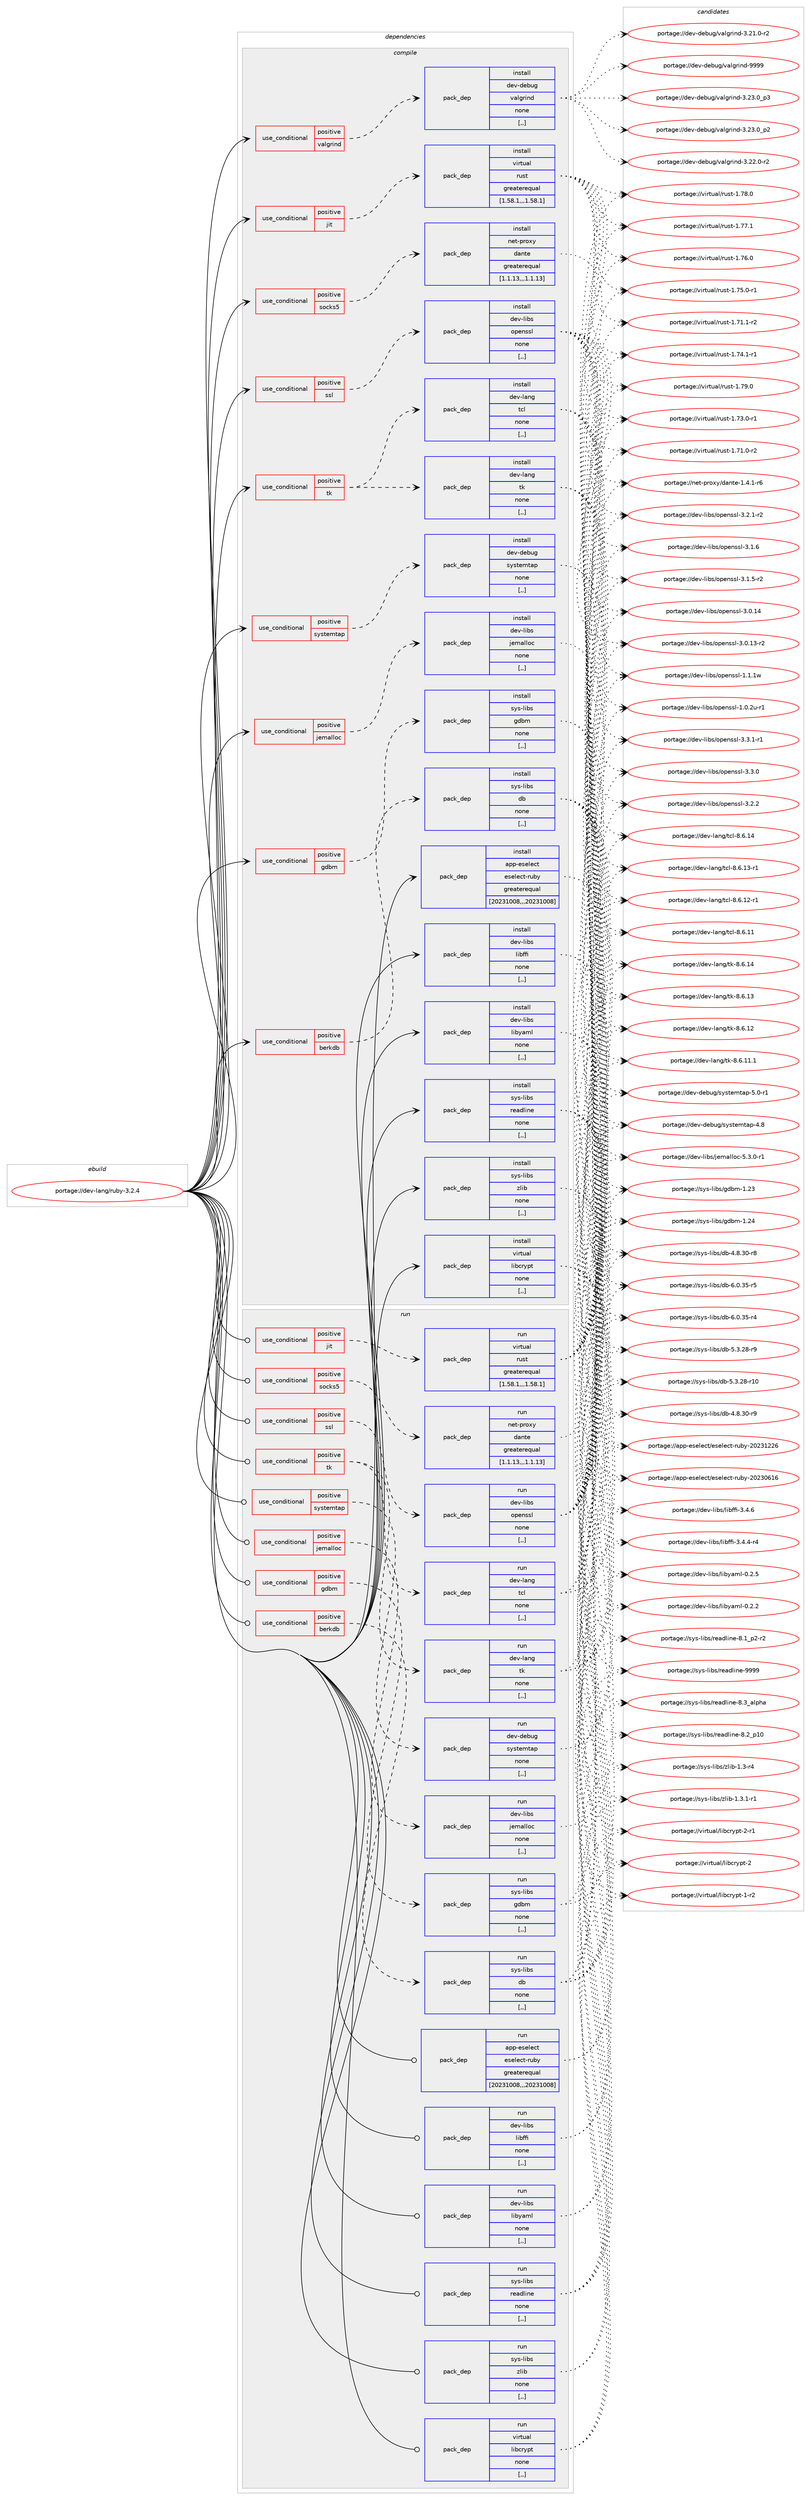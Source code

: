 digraph prolog {

# *************
# Graph options
# *************

newrank=true;
concentrate=true;
compound=true;
graph [rankdir=LR,fontname=Helvetica,fontsize=10,ranksep=1.5];#, ranksep=2.5, nodesep=0.2];
edge  [arrowhead=vee];
node  [fontname=Helvetica,fontsize=10];

# **********
# The ebuild
# **********

subgraph cluster_leftcol {
color=gray;
label=<<i>ebuild</i>>;
id [label="portage://dev-lang/ruby-3.2.4", color=red, width=4, href="../dev-lang/ruby-3.2.4.svg"];
}

# ****************
# The dependencies
# ****************

subgraph cluster_midcol {
color=gray;
label=<<i>dependencies</i>>;
subgraph cluster_compile {
fillcolor="#eeeeee";
style=filled;
label=<<i>compile</i>>;
subgraph cond24366 {
dependency103173 [label=<<TABLE BORDER="0" CELLBORDER="1" CELLSPACING="0" CELLPADDING="4"><TR><TD ROWSPAN="3" CELLPADDING="10">use_conditional</TD></TR><TR><TD>positive</TD></TR><TR><TD>berkdb</TD></TR></TABLE>>, shape=none, color=red];
subgraph pack77704 {
dependency103174 [label=<<TABLE BORDER="0" CELLBORDER="1" CELLSPACING="0" CELLPADDING="4" WIDTH="220"><TR><TD ROWSPAN="6" CELLPADDING="30">pack_dep</TD></TR><TR><TD WIDTH="110">install</TD></TR><TR><TD>sys-libs</TD></TR><TR><TD>db</TD></TR><TR><TD>none</TD></TR><TR><TD>[,,]</TD></TR></TABLE>>, shape=none, color=blue];
}
dependency103173:e -> dependency103174:w [weight=20,style="dashed",arrowhead="vee"];
}
id:e -> dependency103173:w [weight=20,style="solid",arrowhead="vee"];
subgraph cond24367 {
dependency103175 [label=<<TABLE BORDER="0" CELLBORDER="1" CELLSPACING="0" CELLPADDING="4"><TR><TD ROWSPAN="3" CELLPADDING="10">use_conditional</TD></TR><TR><TD>positive</TD></TR><TR><TD>gdbm</TD></TR></TABLE>>, shape=none, color=red];
subgraph pack77705 {
dependency103176 [label=<<TABLE BORDER="0" CELLBORDER="1" CELLSPACING="0" CELLPADDING="4" WIDTH="220"><TR><TD ROWSPAN="6" CELLPADDING="30">pack_dep</TD></TR><TR><TD WIDTH="110">install</TD></TR><TR><TD>sys-libs</TD></TR><TR><TD>gdbm</TD></TR><TR><TD>none</TD></TR><TR><TD>[,,]</TD></TR></TABLE>>, shape=none, color=blue];
}
dependency103175:e -> dependency103176:w [weight=20,style="dashed",arrowhead="vee"];
}
id:e -> dependency103175:w [weight=20,style="solid",arrowhead="vee"];
subgraph cond24368 {
dependency103177 [label=<<TABLE BORDER="0" CELLBORDER="1" CELLSPACING="0" CELLPADDING="4"><TR><TD ROWSPAN="3" CELLPADDING="10">use_conditional</TD></TR><TR><TD>positive</TD></TR><TR><TD>jemalloc</TD></TR></TABLE>>, shape=none, color=red];
subgraph pack77706 {
dependency103178 [label=<<TABLE BORDER="0" CELLBORDER="1" CELLSPACING="0" CELLPADDING="4" WIDTH="220"><TR><TD ROWSPAN="6" CELLPADDING="30">pack_dep</TD></TR><TR><TD WIDTH="110">install</TD></TR><TR><TD>dev-libs</TD></TR><TR><TD>jemalloc</TD></TR><TR><TD>none</TD></TR><TR><TD>[,,]</TD></TR></TABLE>>, shape=none, color=blue];
}
dependency103177:e -> dependency103178:w [weight=20,style="dashed",arrowhead="vee"];
}
id:e -> dependency103177:w [weight=20,style="solid",arrowhead="vee"];
subgraph cond24369 {
dependency103179 [label=<<TABLE BORDER="0" CELLBORDER="1" CELLSPACING="0" CELLPADDING="4"><TR><TD ROWSPAN="3" CELLPADDING="10">use_conditional</TD></TR><TR><TD>positive</TD></TR><TR><TD>jit</TD></TR></TABLE>>, shape=none, color=red];
subgraph pack77707 {
dependency103180 [label=<<TABLE BORDER="0" CELLBORDER="1" CELLSPACING="0" CELLPADDING="4" WIDTH="220"><TR><TD ROWSPAN="6" CELLPADDING="30">pack_dep</TD></TR><TR><TD WIDTH="110">install</TD></TR><TR><TD>virtual</TD></TR><TR><TD>rust</TD></TR><TR><TD>greaterequal</TD></TR><TR><TD>[1.58.1,,,1.58.1]</TD></TR></TABLE>>, shape=none, color=blue];
}
dependency103179:e -> dependency103180:w [weight=20,style="dashed",arrowhead="vee"];
}
id:e -> dependency103179:w [weight=20,style="solid",arrowhead="vee"];
subgraph cond24370 {
dependency103181 [label=<<TABLE BORDER="0" CELLBORDER="1" CELLSPACING="0" CELLPADDING="4"><TR><TD ROWSPAN="3" CELLPADDING="10">use_conditional</TD></TR><TR><TD>positive</TD></TR><TR><TD>socks5</TD></TR></TABLE>>, shape=none, color=red];
subgraph pack77708 {
dependency103182 [label=<<TABLE BORDER="0" CELLBORDER="1" CELLSPACING="0" CELLPADDING="4" WIDTH="220"><TR><TD ROWSPAN="6" CELLPADDING="30">pack_dep</TD></TR><TR><TD WIDTH="110">install</TD></TR><TR><TD>net-proxy</TD></TR><TR><TD>dante</TD></TR><TR><TD>greaterequal</TD></TR><TR><TD>[1.1.13,,,1.1.13]</TD></TR></TABLE>>, shape=none, color=blue];
}
dependency103181:e -> dependency103182:w [weight=20,style="dashed",arrowhead="vee"];
}
id:e -> dependency103181:w [weight=20,style="solid",arrowhead="vee"];
subgraph cond24371 {
dependency103183 [label=<<TABLE BORDER="0" CELLBORDER="1" CELLSPACING="0" CELLPADDING="4"><TR><TD ROWSPAN="3" CELLPADDING="10">use_conditional</TD></TR><TR><TD>positive</TD></TR><TR><TD>ssl</TD></TR></TABLE>>, shape=none, color=red];
subgraph pack77709 {
dependency103184 [label=<<TABLE BORDER="0" CELLBORDER="1" CELLSPACING="0" CELLPADDING="4" WIDTH="220"><TR><TD ROWSPAN="6" CELLPADDING="30">pack_dep</TD></TR><TR><TD WIDTH="110">install</TD></TR><TR><TD>dev-libs</TD></TR><TR><TD>openssl</TD></TR><TR><TD>none</TD></TR><TR><TD>[,,]</TD></TR></TABLE>>, shape=none, color=blue];
}
dependency103183:e -> dependency103184:w [weight=20,style="dashed",arrowhead="vee"];
}
id:e -> dependency103183:w [weight=20,style="solid",arrowhead="vee"];
subgraph cond24372 {
dependency103185 [label=<<TABLE BORDER="0" CELLBORDER="1" CELLSPACING="0" CELLPADDING="4"><TR><TD ROWSPAN="3" CELLPADDING="10">use_conditional</TD></TR><TR><TD>positive</TD></TR><TR><TD>systemtap</TD></TR></TABLE>>, shape=none, color=red];
subgraph pack77710 {
dependency103186 [label=<<TABLE BORDER="0" CELLBORDER="1" CELLSPACING="0" CELLPADDING="4" WIDTH="220"><TR><TD ROWSPAN="6" CELLPADDING="30">pack_dep</TD></TR><TR><TD WIDTH="110">install</TD></TR><TR><TD>dev-debug</TD></TR><TR><TD>systemtap</TD></TR><TR><TD>none</TD></TR><TR><TD>[,,]</TD></TR></TABLE>>, shape=none, color=blue];
}
dependency103185:e -> dependency103186:w [weight=20,style="dashed",arrowhead="vee"];
}
id:e -> dependency103185:w [weight=20,style="solid",arrowhead="vee"];
subgraph cond24373 {
dependency103187 [label=<<TABLE BORDER="0" CELLBORDER="1" CELLSPACING="0" CELLPADDING="4"><TR><TD ROWSPAN="3" CELLPADDING="10">use_conditional</TD></TR><TR><TD>positive</TD></TR><TR><TD>tk</TD></TR></TABLE>>, shape=none, color=red];
subgraph pack77711 {
dependency103188 [label=<<TABLE BORDER="0" CELLBORDER="1" CELLSPACING="0" CELLPADDING="4" WIDTH="220"><TR><TD ROWSPAN="6" CELLPADDING="30">pack_dep</TD></TR><TR><TD WIDTH="110">install</TD></TR><TR><TD>dev-lang</TD></TR><TR><TD>tcl</TD></TR><TR><TD>none</TD></TR><TR><TD>[,,]</TD></TR></TABLE>>, shape=none, color=blue];
}
dependency103187:e -> dependency103188:w [weight=20,style="dashed",arrowhead="vee"];
subgraph pack77712 {
dependency103189 [label=<<TABLE BORDER="0" CELLBORDER="1" CELLSPACING="0" CELLPADDING="4" WIDTH="220"><TR><TD ROWSPAN="6" CELLPADDING="30">pack_dep</TD></TR><TR><TD WIDTH="110">install</TD></TR><TR><TD>dev-lang</TD></TR><TR><TD>tk</TD></TR><TR><TD>none</TD></TR><TR><TD>[,,]</TD></TR></TABLE>>, shape=none, color=blue];
}
dependency103187:e -> dependency103189:w [weight=20,style="dashed",arrowhead="vee"];
}
id:e -> dependency103187:w [weight=20,style="solid",arrowhead="vee"];
subgraph cond24374 {
dependency103190 [label=<<TABLE BORDER="0" CELLBORDER="1" CELLSPACING="0" CELLPADDING="4"><TR><TD ROWSPAN="3" CELLPADDING="10">use_conditional</TD></TR><TR><TD>positive</TD></TR><TR><TD>valgrind</TD></TR></TABLE>>, shape=none, color=red];
subgraph pack77713 {
dependency103191 [label=<<TABLE BORDER="0" CELLBORDER="1" CELLSPACING="0" CELLPADDING="4" WIDTH="220"><TR><TD ROWSPAN="6" CELLPADDING="30">pack_dep</TD></TR><TR><TD WIDTH="110">install</TD></TR><TR><TD>dev-debug</TD></TR><TR><TD>valgrind</TD></TR><TR><TD>none</TD></TR><TR><TD>[,,]</TD></TR></TABLE>>, shape=none, color=blue];
}
dependency103190:e -> dependency103191:w [weight=20,style="dashed",arrowhead="vee"];
}
id:e -> dependency103190:w [weight=20,style="solid",arrowhead="vee"];
subgraph pack77714 {
dependency103192 [label=<<TABLE BORDER="0" CELLBORDER="1" CELLSPACING="0" CELLPADDING="4" WIDTH="220"><TR><TD ROWSPAN="6" CELLPADDING="30">pack_dep</TD></TR><TR><TD WIDTH="110">install</TD></TR><TR><TD>app-eselect</TD></TR><TR><TD>eselect-ruby</TD></TR><TR><TD>greaterequal</TD></TR><TR><TD>[20231008,,,20231008]</TD></TR></TABLE>>, shape=none, color=blue];
}
id:e -> dependency103192:w [weight=20,style="solid",arrowhead="vee"];
subgraph pack77715 {
dependency103193 [label=<<TABLE BORDER="0" CELLBORDER="1" CELLSPACING="0" CELLPADDING="4" WIDTH="220"><TR><TD ROWSPAN="6" CELLPADDING="30">pack_dep</TD></TR><TR><TD WIDTH="110">install</TD></TR><TR><TD>dev-libs</TD></TR><TR><TD>libffi</TD></TR><TR><TD>none</TD></TR><TR><TD>[,,]</TD></TR></TABLE>>, shape=none, color=blue];
}
id:e -> dependency103193:w [weight=20,style="solid",arrowhead="vee"];
subgraph pack77716 {
dependency103194 [label=<<TABLE BORDER="0" CELLBORDER="1" CELLSPACING="0" CELLPADDING="4" WIDTH="220"><TR><TD ROWSPAN="6" CELLPADDING="30">pack_dep</TD></TR><TR><TD WIDTH="110">install</TD></TR><TR><TD>dev-libs</TD></TR><TR><TD>libyaml</TD></TR><TR><TD>none</TD></TR><TR><TD>[,,]</TD></TR></TABLE>>, shape=none, color=blue];
}
id:e -> dependency103194:w [weight=20,style="solid",arrowhead="vee"];
subgraph pack77717 {
dependency103195 [label=<<TABLE BORDER="0" CELLBORDER="1" CELLSPACING="0" CELLPADDING="4" WIDTH="220"><TR><TD ROWSPAN="6" CELLPADDING="30">pack_dep</TD></TR><TR><TD WIDTH="110">install</TD></TR><TR><TD>sys-libs</TD></TR><TR><TD>readline</TD></TR><TR><TD>none</TD></TR><TR><TD>[,,]</TD></TR></TABLE>>, shape=none, color=blue];
}
id:e -> dependency103195:w [weight=20,style="solid",arrowhead="vee"];
subgraph pack77718 {
dependency103196 [label=<<TABLE BORDER="0" CELLBORDER="1" CELLSPACING="0" CELLPADDING="4" WIDTH="220"><TR><TD ROWSPAN="6" CELLPADDING="30">pack_dep</TD></TR><TR><TD WIDTH="110">install</TD></TR><TR><TD>sys-libs</TD></TR><TR><TD>zlib</TD></TR><TR><TD>none</TD></TR><TR><TD>[,,]</TD></TR></TABLE>>, shape=none, color=blue];
}
id:e -> dependency103196:w [weight=20,style="solid",arrowhead="vee"];
subgraph pack77719 {
dependency103197 [label=<<TABLE BORDER="0" CELLBORDER="1" CELLSPACING="0" CELLPADDING="4" WIDTH="220"><TR><TD ROWSPAN="6" CELLPADDING="30">pack_dep</TD></TR><TR><TD WIDTH="110">install</TD></TR><TR><TD>virtual</TD></TR><TR><TD>libcrypt</TD></TR><TR><TD>none</TD></TR><TR><TD>[,,]</TD></TR></TABLE>>, shape=none, color=blue];
}
id:e -> dependency103197:w [weight=20,style="solid",arrowhead="vee"];
}
subgraph cluster_compileandrun {
fillcolor="#eeeeee";
style=filled;
label=<<i>compile and run</i>>;
}
subgraph cluster_run {
fillcolor="#eeeeee";
style=filled;
label=<<i>run</i>>;
subgraph cond24375 {
dependency103198 [label=<<TABLE BORDER="0" CELLBORDER="1" CELLSPACING="0" CELLPADDING="4"><TR><TD ROWSPAN="3" CELLPADDING="10">use_conditional</TD></TR><TR><TD>positive</TD></TR><TR><TD>berkdb</TD></TR></TABLE>>, shape=none, color=red];
subgraph pack77720 {
dependency103199 [label=<<TABLE BORDER="0" CELLBORDER="1" CELLSPACING="0" CELLPADDING="4" WIDTH="220"><TR><TD ROWSPAN="6" CELLPADDING="30">pack_dep</TD></TR><TR><TD WIDTH="110">run</TD></TR><TR><TD>sys-libs</TD></TR><TR><TD>db</TD></TR><TR><TD>none</TD></TR><TR><TD>[,,]</TD></TR></TABLE>>, shape=none, color=blue];
}
dependency103198:e -> dependency103199:w [weight=20,style="dashed",arrowhead="vee"];
}
id:e -> dependency103198:w [weight=20,style="solid",arrowhead="odot"];
subgraph cond24376 {
dependency103200 [label=<<TABLE BORDER="0" CELLBORDER="1" CELLSPACING="0" CELLPADDING="4"><TR><TD ROWSPAN="3" CELLPADDING="10">use_conditional</TD></TR><TR><TD>positive</TD></TR><TR><TD>gdbm</TD></TR></TABLE>>, shape=none, color=red];
subgraph pack77721 {
dependency103201 [label=<<TABLE BORDER="0" CELLBORDER="1" CELLSPACING="0" CELLPADDING="4" WIDTH="220"><TR><TD ROWSPAN="6" CELLPADDING="30">pack_dep</TD></TR><TR><TD WIDTH="110">run</TD></TR><TR><TD>sys-libs</TD></TR><TR><TD>gdbm</TD></TR><TR><TD>none</TD></TR><TR><TD>[,,]</TD></TR></TABLE>>, shape=none, color=blue];
}
dependency103200:e -> dependency103201:w [weight=20,style="dashed",arrowhead="vee"];
}
id:e -> dependency103200:w [weight=20,style="solid",arrowhead="odot"];
subgraph cond24377 {
dependency103202 [label=<<TABLE BORDER="0" CELLBORDER="1" CELLSPACING="0" CELLPADDING="4"><TR><TD ROWSPAN="3" CELLPADDING="10">use_conditional</TD></TR><TR><TD>positive</TD></TR><TR><TD>jemalloc</TD></TR></TABLE>>, shape=none, color=red];
subgraph pack77722 {
dependency103203 [label=<<TABLE BORDER="0" CELLBORDER="1" CELLSPACING="0" CELLPADDING="4" WIDTH="220"><TR><TD ROWSPAN="6" CELLPADDING="30">pack_dep</TD></TR><TR><TD WIDTH="110">run</TD></TR><TR><TD>dev-libs</TD></TR><TR><TD>jemalloc</TD></TR><TR><TD>none</TD></TR><TR><TD>[,,]</TD></TR></TABLE>>, shape=none, color=blue];
}
dependency103202:e -> dependency103203:w [weight=20,style="dashed",arrowhead="vee"];
}
id:e -> dependency103202:w [weight=20,style="solid",arrowhead="odot"];
subgraph cond24378 {
dependency103204 [label=<<TABLE BORDER="0" CELLBORDER="1" CELLSPACING="0" CELLPADDING="4"><TR><TD ROWSPAN="3" CELLPADDING="10">use_conditional</TD></TR><TR><TD>positive</TD></TR><TR><TD>jit</TD></TR></TABLE>>, shape=none, color=red];
subgraph pack77723 {
dependency103205 [label=<<TABLE BORDER="0" CELLBORDER="1" CELLSPACING="0" CELLPADDING="4" WIDTH="220"><TR><TD ROWSPAN="6" CELLPADDING="30">pack_dep</TD></TR><TR><TD WIDTH="110">run</TD></TR><TR><TD>virtual</TD></TR><TR><TD>rust</TD></TR><TR><TD>greaterequal</TD></TR><TR><TD>[1.58.1,,,1.58.1]</TD></TR></TABLE>>, shape=none, color=blue];
}
dependency103204:e -> dependency103205:w [weight=20,style="dashed",arrowhead="vee"];
}
id:e -> dependency103204:w [weight=20,style="solid",arrowhead="odot"];
subgraph cond24379 {
dependency103206 [label=<<TABLE BORDER="0" CELLBORDER="1" CELLSPACING="0" CELLPADDING="4"><TR><TD ROWSPAN="3" CELLPADDING="10">use_conditional</TD></TR><TR><TD>positive</TD></TR><TR><TD>socks5</TD></TR></TABLE>>, shape=none, color=red];
subgraph pack77724 {
dependency103207 [label=<<TABLE BORDER="0" CELLBORDER="1" CELLSPACING="0" CELLPADDING="4" WIDTH="220"><TR><TD ROWSPAN="6" CELLPADDING="30">pack_dep</TD></TR><TR><TD WIDTH="110">run</TD></TR><TR><TD>net-proxy</TD></TR><TR><TD>dante</TD></TR><TR><TD>greaterequal</TD></TR><TR><TD>[1.1.13,,,1.1.13]</TD></TR></TABLE>>, shape=none, color=blue];
}
dependency103206:e -> dependency103207:w [weight=20,style="dashed",arrowhead="vee"];
}
id:e -> dependency103206:w [weight=20,style="solid",arrowhead="odot"];
subgraph cond24380 {
dependency103208 [label=<<TABLE BORDER="0" CELLBORDER="1" CELLSPACING="0" CELLPADDING="4"><TR><TD ROWSPAN="3" CELLPADDING="10">use_conditional</TD></TR><TR><TD>positive</TD></TR><TR><TD>ssl</TD></TR></TABLE>>, shape=none, color=red];
subgraph pack77725 {
dependency103209 [label=<<TABLE BORDER="0" CELLBORDER="1" CELLSPACING="0" CELLPADDING="4" WIDTH="220"><TR><TD ROWSPAN="6" CELLPADDING="30">pack_dep</TD></TR><TR><TD WIDTH="110">run</TD></TR><TR><TD>dev-libs</TD></TR><TR><TD>openssl</TD></TR><TR><TD>none</TD></TR><TR><TD>[,,]</TD></TR></TABLE>>, shape=none, color=blue];
}
dependency103208:e -> dependency103209:w [weight=20,style="dashed",arrowhead="vee"];
}
id:e -> dependency103208:w [weight=20,style="solid",arrowhead="odot"];
subgraph cond24381 {
dependency103210 [label=<<TABLE BORDER="0" CELLBORDER="1" CELLSPACING="0" CELLPADDING="4"><TR><TD ROWSPAN="3" CELLPADDING="10">use_conditional</TD></TR><TR><TD>positive</TD></TR><TR><TD>systemtap</TD></TR></TABLE>>, shape=none, color=red];
subgraph pack77726 {
dependency103211 [label=<<TABLE BORDER="0" CELLBORDER="1" CELLSPACING="0" CELLPADDING="4" WIDTH="220"><TR><TD ROWSPAN="6" CELLPADDING="30">pack_dep</TD></TR><TR><TD WIDTH="110">run</TD></TR><TR><TD>dev-debug</TD></TR><TR><TD>systemtap</TD></TR><TR><TD>none</TD></TR><TR><TD>[,,]</TD></TR></TABLE>>, shape=none, color=blue];
}
dependency103210:e -> dependency103211:w [weight=20,style="dashed",arrowhead="vee"];
}
id:e -> dependency103210:w [weight=20,style="solid",arrowhead="odot"];
subgraph cond24382 {
dependency103212 [label=<<TABLE BORDER="0" CELLBORDER="1" CELLSPACING="0" CELLPADDING="4"><TR><TD ROWSPAN="3" CELLPADDING="10">use_conditional</TD></TR><TR><TD>positive</TD></TR><TR><TD>tk</TD></TR></TABLE>>, shape=none, color=red];
subgraph pack77727 {
dependency103213 [label=<<TABLE BORDER="0" CELLBORDER="1" CELLSPACING="0" CELLPADDING="4" WIDTH="220"><TR><TD ROWSPAN="6" CELLPADDING="30">pack_dep</TD></TR><TR><TD WIDTH="110">run</TD></TR><TR><TD>dev-lang</TD></TR><TR><TD>tcl</TD></TR><TR><TD>none</TD></TR><TR><TD>[,,]</TD></TR></TABLE>>, shape=none, color=blue];
}
dependency103212:e -> dependency103213:w [weight=20,style="dashed",arrowhead="vee"];
subgraph pack77728 {
dependency103214 [label=<<TABLE BORDER="0" CELLBORDER="1" CELLSPACING="0" CELLPADDING="4" WIDTH="220"><TR><TD ROWSPAN="6" CELLPADDING="30">pack_dep</TD></TR><TR><TD WIDTH="110">run</TD></TR><TR><TD>dev-lang</TD></TR><TR><TD>tk</TD></TR><TR><TD>none</TD></TR><TR><TD>[,,]</TD></TR></TABLE>>, shape=none, color=blue];
}
dependency103212:e -> dependency103214:w [weight=20,style="dashed",arrowhead="vee"];
}
id:e -> dependency103212:w [weight=20,style="solid",arrowhead="odot"];
subgraph pack77729 {
dependency103215 [label=<<TABLE BORDER="0" CELLBORDER="1" CELLSPACING="0" CELLPADDING="4" WIDTH="220"><TR><TD ROWSPAN="6" CELLPADDING="30">pack_dep</TD></TR><TR><TD WIDTH="110">run</TD></TR><TR><TD>app-eselect</TD></TR><TR><TD>eselect-ruby</TD></TR><TR><TD>greaterequal</TD></TR><TR><TD>[20231008,,,20231008]</TD></TR></TABLE>>, shape=none, color=blue];
}
id:e -> dependency103215:w [weight=20,style="solid",arrowhead="odot"];
subgraph pack77730 {
dependency103216 [label=<<TABLE BORDER="0" CELLBORDER="1" CELLSPACING="0" CELLPADDING="4" WIDTH="220"><TR><TD ROWSPAN="6" CELLPADDING="30">pack_dep</TD></TR><TR><TD WIDTH="110">run</TD></TR><TR><TD>dev-libs</TD></TR><TR><TD>libffi</TD></TR><TR><TD>none</TD></TR><TR><TD>[,,]</TD></TR></TABLE>>, shape=none, color=blue];
}
id:e -> dependency103216:w [weight=20,style="solid",arrowhead="odot"];
subgraph pack77731 {
dependency103217 [label=<<TABLE BORDER="0" CELLBORDER="1" CELLSPACING="0" CELLPADDING="4" WIDTH="220"><TR><TD ROWSPAN="6" CELLPADDING="30">pack_dep</TD></TR><TR><TD WIDTH="110">run</TD></TR><TR><TD>dev-libs</TD></TR><TR><TD>libyaml</TD></TR><TR><TD>none</TD></TR><TR><TD>[,,]</TD></TR></TABLE>>, shape=none, color=blue];
}
id:e -> dependency103217:w [weight=20,style="solid",arrowhead="odot"];
subgraph pack77732 {
dependency103218 [label=<<TABLE BORDER="0" CELLBORDER="1" CELLSPACING="0" CELLPADDING="4" WIDTH="220"><TR><TD ROWSPAN="6" CELLPADDING="30">pack_dep</TD></TR><TR><TD WIDTH="110">run</TD></TR><TR><TD>sys-libs</TD></TR><TR><TD>readline</TD></TR><TR><TD>none</TD></TR><TR><TD>[,,]</TD></TR></TABLE>>, shape=none, color=blue];
}
id:e -> dependency103218:w [weight=20,style="solid",arrowhead="odot"];
subgraph pack77733 {
dependency103219 [label=<<TABLE BORDER="0" CELLBORDER="1" CELLSPACING="0" CELLPADDING="4" WIDTH="220"><TR><TD ROWSPAN="6" CELLPADDING="30">pack_dep</TD></TR><TR><TD WIDTH="110">run</TD></TR><TR><TD>sys-libs</TD></TR><TR><TD>zlib</TD></TR><TR><TD>none</TD></TR><TR><TD>[,,]</TD></TR></TABLE>>, shape=none, color=blue];
}
id:e -> dependency103219:w [weight=20,style="solid",arrowhead="odot"];
subgraph pack77734 {
dependency103220 [label=<<TABLE BORDER="0" CELLBORDER="1" CELLSPACING="0" CELLPADDING="4" WIDTH="220"><TR><TD ROWSPAN="6" CELLPADDING="30">pack_dep</TD></TR><TR><TD WIDTH="110">run</TD></TR><TR><TD>virtual</TD></TR><TR><TD>libcrypt</TD></TR><TR><TD>none</TD></TR><TR><TD>[,,]</TD></TR></TABLE>>, shape=none, color=blue];
}
id:e -> dependency103220:w [weight=20,style="solid",arrowhead="odot"];
}
}

# **************
# The candidates
# **************

subgraph cluster_choices {
rank=same;
color=gray;
label=<<i>candidates</i>>;

subgraph choice77704 {
color=black;
nodesep=1;
choice11512111545108105981154710098455446484651534511453 [label="portage://sys-libs/db-6.0.35-r5", color=red, width=4,href="../sys-libs/db-6.0.35-r5.svg"];
choice11512111545108105981154710098455446484651534511452 [label="portage://sys-libs/db-6.0.35-r4", color=red, width=4,href="../sys-libs/db-6.0.35-r4.svg"];
choice11512111545108105981154710098455346514650564511457 [label="portage://sys-libs/db-5.3.28-r9", color=red, width=4,href="../sys-libs/db-5.3.28-r9.svg"];
choice1151211154510810598115471009845534651465056451144948 [label="portage://sys-libs/db-5.3.28-r10", color=red, width=4,href="../sys-libs/db-5.3.28-r10.svg"];
choice11512111545108105981154710098455246564651484511457 [label="portage://sys-libs/db-4.8.30-r9", color=red, width=4,href="../sys-libs/db-4.8.30-r9.svg"];
choice11512111545108105981154710098455246564651484511456 [label="portage://sys-libs/db-4.8.30-r8", color=red, width=4,href="../sys-libs/db-4.8.30-r8.svg"];
dependency103174:e -> choice11512111545108105981154710098455446484651534511453:w [style=dotted,weight="100"];
dependency103174:e -> choice11512111545108105981154710098455446484651534511452:w [style=dotted,weight="100"];
dependency103174:e -> choice11512111545108105981154710098455346514650564511457:w [style=dotted,weight="100"];
dependency103174:e -> choice1151211154510810598115471009845534651465056451144948:w [style=dotted,weight="100"];
dependency103174:e -> choice11512111545108105981154710098455246564651484511457:w [style=dotted,weight="100"];
dependency103174:e -> choice11512111545108105981154710098455246564651484511456:w [style=dotted,weight="100"];
}
subgraph choice77705 {
color=black;
nodesep=1;
choice115121115451081059811547103100981094549465052 [label="portage://sys-libs/gdbm-1.24", color=red, width=4,href="../sys-libs/gdbm-1.24.svg"];
choice115121115451081059811547103100981094549465051 [label="portage://sys-libs/gdbm-1.23", color=red, width=4,href="../sys-libs/gdbm-1.23.svg"];
dependency103176:e -> choice115121115451081059811547103100981094549465052:w [style=dotted,weight="100"];
dependency103176:e -> choice115121115451081059811547103100981094549465051:w [style=dotted,weight="100"];
}
subgraph choice77706 {
color=black;
nodesep=1;
choice10010111845108105981154710610110997108108111994553465146484511449 [label="portage://dev-libs/jemalloc-5.3.0-r1", color=red, width=4,href="../dev-libs/jemalloc-5.3.0-r1.svg"];
dependency103178:e -> choice10010111845108105981154710610110997108108111994553465146484511449:w [style=dotted,weight="100"];
}
subgraph choice77707 {
color=black;
nodesep=1;
choice118105114116117971084711411711511645494655574648 [label="portage://virtual/rust-1.79.0", color=red, width=4,href="../virtual/rust-1.79.0.svg"];
choice118105114116117971084711411711511645494655564648 [label="portage://virtual/rust-1.78.0", color=red, width=4,href="../virtual/rust-1.78.0.svg"];
choice118105114116117971084711411711511645494655554649 [label="portage://virtual/rust-1.77.1", color=red, width=4,href="../virtual/rust-1.77.1.svg"];
choice118105114116117971084711411711511645494655544648 [label="portage://virtual/rust-1.76.0", color=red, width=4,href="../virtual/rust-1.76.0.svg"];
choice1181051141161179710847114117115116454946555346484511449 [label="portage://virtual/rust-1.75.0-r1", color=red, width=4,href="../virtual/rust-1.75.0-r1.svg"];
choice1181051141161179710847114117115116454946555246494511449 [label="portage://virtual/rust-1.74.1-r1", color=red, width=4,href="../virtual/rust-1.74.1-r1.svg"];
choice1181051141161179710847114117115116454946555146484511449 [label="portage://virtual/rust-1.73.0-r1", color=red, width=4,href="../virtual/rust-1.73.0-r1.svg"];
choice1181051141161179710847114117115116454946554946494511450 [label="portage://virtual/rust-1.71.1-r2", color=red, width=4,href="../virtual/rust-1.71.1-r2.svg"];
choice1181051141161179710847114117115116454946554946484511450 [label="portage://virtual/rust-1.71.0-r2", color=red, width=4,href="../virtual/rust-1.71.0-r2.svg"];
dependency103180:e -> choice118105114116117971084711411711511645494655574648:w [style=dotted,weight="100"];
dependency103180:e -> choice118105114116117971084711411711511645494655564648:w [style=dotted,weight="100"];
dependency103180:e -> choice118105114116117971084711411711511645494655554649:w [style=dotted,weight="100"];
dependency103180:e -> choice118105114116117971084711411711511645494655544648:w [style=dotted,weight="100"];
dependency103180:e -> choice1181051141161179710847114117115116454946555346484511449:w [style=dotted,weight="100"];
dependency103180:e -> choice1181051141161179710847114117115116454946555246494511449:w [style=dotted,weight="100"];
dependency103180:e -> choice1181051141161179710847114117115116454946555146484511449:w [style=dotted,weight="100"];
dependency103180:e -> choice1181051141161179710847114117115116454946554946494511450:w [style=dotted,weight="100"];
dependency103180:e -> choice1181051141161179710847114117115116454946554946484511450:w [style=dotted,weight="100"];
}
subgraph choice77708 {
color=black;
nodesep=1;
choice1101011164511211411112012147100971101161014549465246494511454 [label="portage://net-proxy/dante-1.4.1-r6", color=red, width=4,href="../net-proxy/dante-1.4.1-r6.svg"];
dependency103182:e -> choice1101011164511211411112012147100971101161014549465246494511454:w [style=dotted,weight="100"];
}
subgraph choice77709 {
color=black;
nodesep=1;
choice1001011184510810598115471111121011101151151084551465146494511449 [label="portage://dev-libs/openssl-3.3.1-r1", color=red, width=4,href="../dev-libs/openssl-3.3.1-r1.svg"];
choice100101118451081059811547111112101110115115108455146514648 [label="portage://dev-libs/openssl-3.3.0", color=red, width=4,href="../dev-libs/openssl-3.3.0.svg"];
choice100101118451081059811547111112101110115115108455146504650 [label="portage://dev-libs/openssl-3.2.2", color=red, width=4,href="../dev-libs/openssl-3.2.2.svg"];
choice1001011184510810598115471111121011101151151084551465046494511450 [label="portage://dev-libs/openssl-3.2.1-r2", color=red, width=4,href="../dev-libs/openssl-3.2.1-r2.svg"];
choice100101118451081059811547111112101110115115108455146494654 [label="portage://dev-libs/openssl-3.1.6", color=red, width=4,href="../dev-libs/openssl-3.1.6.svg"];
choice1001011184510810598115471111121011101151151084551464946534511450 [label="portage://dev-libs/openssl-3.1.5-r2", color=red, width=4,href="../dev-libs/openssl-3.1.5-r2.svg"];
choice10010111845108105981154711111210111011511510845514648464952 [label="portage://dev-libs/openssl-3.0.14", color=red, width=4,href="../dev-libs/openssl-3.0.14.svg"];
choice100101118451081059811547111112101110115115108455146484649514511450 [label="portage://dev-libs/openssl-3.0.13-r2", color=red, width=4,href="../dev-libs/openssl-3.0.13-r2.svg"];
choice100101118451081059811547111112101110115115108454946494649119 [label="portage://dev-libs/openssl-1.1.1w", color=red, width=4,href="../dev-libs/openssl-1.1.1w.svg"];
choice1001011184510810598115471111121011101151151084549464846501174511449 [label="portage://dev-libs/openssl-1.0.2u-r1", color=red, width=4,href="../dev-libs/openssl-1.0.2u-r1.svg"];
dependency103184:e -> choice1001011184510810598115471111121011101151151084551465146494511449:w [style=dotted,weight="100"];
dependency103184:e -> choice100101118451081059811547111112101110115115108455146514648:w [style=dotted,weight="100"];
dependency103184:e -> choice100101118451081059811547111112101110115115108455146504650:w [style=dotted,weight="100"];
dependency103184:e -> choice1001011184510810598115471111121011101151151084551465046494511450:w [style=dotted,weight="100"];
dependency103184:e -> choice100101118451081059811547111112101110115115108455146494654:w [style=dotted,weight="100"];
dependency103184:e -> choice1001011184510810598115471111121011101151151084551464946534511450:w [style=dotted,weight="100"];
dependency103184:e -> choice10010111845108105981154711111210111011511510845514648464952:w [style=dotted,weight="100"];
dependency103184:e -> choice100101118451081059811547111112101110115115108455146484649514511450:w [style=dotted,weight="100"];
dependency103184:e -> choice100101118451081059811547111112101110115115108454946494649119:w [style=dotted,weight="100"];
dependency103184:e -> choice1001011184510810598115471111121011101151151084549464846501174511449:w [style=dotted,weight="100"];
}
subgraph choice77710 {
color=black;
nodesep=1;
choice10010111845100101981171034711512111511610110911697112455346484511449 [label="portage://dev-debug/systemtap-5.0-r1", color=red, width=4,href="../dev-debug/systemtap-5.0-r1.svg"];
choice1001011184510010198117103471151211151161011091169711245524656 [label="portage://dev-debug/systemtap-4.8", color=red, width=4,href="../dev-debug/systemtap-4.8.svg"];
dependency103186:e -> choice10010111845100101981171034711512111511610110911697112455346484511449:w [style=dotted,weight="100"];
dependency103186:e -> choice1001011184510010198117103471151211151161011091169711245524656:w [style=dotted,weight="100"];
}
subgraph choice77711 {
color=black;
nodesep=1;
choice1001011184510897110103471169910845564654464952 [label="portage://dev-lang/tcl-8.6.14", color=red, width=4,href="../dev-lang/tcl-8.6.14.svg"];
choice10010111845108971101034711699108455646544649514511449 [label="portage://dev-lang/tcl-8.6.13-r1", color=red, width=4,href="../dev-lang/tcl-8.6.13-r1.svg"];
choice10010111845108971101034711699108455646544649504511449 [label="portage://dev-lang/tcl-8.6.12-r1", color=red, width=4,href="../dev-lang/tcl-8.6.12-r1.svg"];
choice1001011184510897110103471169910845564654464949 [label="portage://dev-lang/tcl-8.6.11", color=red, width=4,href="../dev-lang/tcl-8.6.11.svg"];
dependency103188:e -> choice1001011184510897110103471169910845564654464952:w [style=dotted,weight="100"];
dependency103188:e -> choice10010111845108971101034711699108455646544649514511449:w [style=dotted,weight="100"];
dependency103188:e -> choice10010111845108971101034711699108455646544649504511449:w [style=dotted,weight="100"];
dependency103188:e -> choice1001011184510897110103471169910845564654464949:w [style=dotted,weight="100"];
}
subgraph choice77712 {
color=black;
nodesep=1;
choice10010111845108971101034711610745564654464952 [label="portage://dev-lang/tk-8.6.14", color=red, width=4,href="../dev-lang/tk-8.6.14.svg"];
choice10010111845108971101034711610745564654464951 [label="portage://dev-lang/tk-8.6.13", color=red, width=4,href="../dev-lang/tk-8.6.13.svg"];
choice10010111845108971101034711610745564654464950 [label="portage://dev-lang/tk-8.6.12", color=red, width=4,href="../dev-lang/tk-8.6.12.svg"];
choice100101118451089711010347116107455646544649494649 [label="portage://dev-lang/tk-8.6.11.1", color=red, width=4,href="../dev-lang/tk-8.6.11.1.svg"];
dependency103189:e -> choice10010111845108971101034711610745564654464952:w [style=dotted,weight="100"];
dependency103189:e -> choice10010111845108971101034711610745564654464951:w [style=dotted,weight="100"];
dependency103189:e -> choice10010111845108971101034711610745564654464950:w [style=dotted,weight="100"];
dependency103189:e -> choice100101118451089711010347116107455646544649494649:w [style=dotted,weight="100"];
}
subgraph choice77713 {
color=black;
nodesep=1;
choice100101118451001019811710347118971081031141051101004557575757 [label="portage://dev-debug/valgrind-9999", color=red, width=4,href="../dev-debug/valgrind-9999.svg"];
choice10010111845100101981171034711897108103114105110100455146505146489511251 [label="portage://dev-debug/valgrind-3.23.0_p3", color=red, width=4,href="../dev-debug/valgrind-3.23.0_p3.svg"];
choice10010111845100101981171034711897108103114105110100455146505146489511250 [label="portage://dev-debug/valgrind-3.23.0_p2", color=red, width=4,href="../dev-debug/valgrind-3.23.0_p2.svg"];
choice10010111845100101981171034711897108103114105110100455146505046484511450 [label="portage://dev-debug/valgrind-3.22.0-r2", color=red, width=4,href="../dev-debug/valgrind-3.22.0-r2.svg"];
choice10010111845100101981171034711897108103114105110100455146504946484511450 [label="portage://dev-debug/valgrind-3.21.0-r2", color=red, width=4,href="../dev-debug/valgrind-3.21.0-r2.svg"];
dependency103191:e -> choice100101118451001019811710347118971081031141051101004557575757:w [style=dotted,weight="100"];
dependency103191:e -> choice10010111845100101981171034711897108103114105110100455146505146489511251:w [style=dotted,weight="100"];
dependency103191:e -> choice10010111845100101981171034711897108103114105110100455146505146489511250:w [style=dotted,weight="100"];
dependency103191:e -> choice10010111845100101981171034711897108103114105110100455146505046484511450:w [style=dotted,weight="100"];
dependency103191:e -> choice10010111845100101981171034711897108103114105110100455146504946484511450:w [style=dotted,weight="100"];
}
subgraph choice77714 {
color=black;
nodesep=1;
choice97112112451011151011081019911647101115101108101991164511411798121455048505149505054 [label="portage://app-eselect/eselect-ruby-20231226", color=red, width=4,href="../app-eselect/eselect-ruby-20231226.svg"];
choice97112112451011151011081019911647101115101108101991164511411798121455048505148544954 [label="portage://app-eselect/eselect-ruby-20230616", color=red, width=4,href="../app-eselect/eselect-ruby-20230616.svg"];
dependency103192:e -> choice97112112451011151011081019911647101115101108101991164511411798121455048505149505054:w [style=dotted,weight="100"];
dependency103192:e -> choice97112112451011151011081019911647101115101108101991164511411798121455048505148544954:w [style=dotted,weight="100"];
}
subgraph choice77715 {
color=black;
nodesep=1;
choice10010111845108105981154710810598102102105455146524654 [label="portage://dev-libs/libffi-3.4.6", color=red, width=4,href="../dev-libs/libffi-3.4.6.svg"];
choice100101118451081059811547108105981021021054551465246524511452 [label="portage://dev-libs/libffi-3.4.4-r4", color=red, width=4,href="../dev-libs/libffi-3.4.4-r4.svg"];
dependency103193:e -> choice10010111845108105981154710810598102102105455146524654:w [style=dotted,weight="100"];
dependency103193:e -> choice100101118451081059811547108105981021021054551465246524511452:w [style=dotted,weight="100"];
}
subgraph choice77716 {
color=black;
nodesep=1;
choice1001011184510810598115471081059812197109108454846504653 [label="portage://dev-libs/libyaml-0.2.5", color=red, width=4,href="../dev-libs/libyaml-0.2.5.svg"];
choice1001011184510810598115471081059812197109108454846504650 [label="portage://dev-libs/libyaml-0.2.2", color=red, width=4,href="../dev-libs/libyaml-0.2.2.svg"];
dependency103194:e -> choice1001011184510810598115471081059812197109108454846504653:w [style=dotted,weight="100"];
dependency103194:e -> choice1001011184510810598115471081059812197109108454846504650:w [style=dotted,weight="100"];
}
subgraph choice77717 {
color=black;
nodesep=1;
choice115121115451081059811547114101971001081051101014557575757 [label="portage://sys-libs/readline-9999", color=red, width=4,href="../sys-libs/readline-9999.svg"];
choice1151211154510810598115471141019710010810511010145564651959710811210497 [label="portage://sys-libs/readline-8.3_alpha", color=red, width=4,href="../sys-libs/readline-8.3_alpha.svg"];
choice1151211154510810598115471141019710010810511010145564650951124948 [label="portage://sys-libs/readline-8.2_p10", color=red, width=4,href="../sys-libs/readline-8.2_p10.svg"];
choice115121115451081059811547114101971001081051101014556464995112504511450 [label="portage://sys-libs/readline-8.1_p2-r2", color=red, width=4,href="../sys-libs/readline-8.1_p2-r2.svg"];
dependency103195:e -> choice115121115451081059811547114101971001081051101014557575757:w [style=dotted,weight="100"];
dependency103195:e -> choice1151211154510810598115471141019710010810511010145564651959710811210497:w [style=dotted,weight="100"];
dependency103195:e -> choice1151211154510810598115471141019710010810511010145564650951124948:w [style=dotted,weight="100"];
dependency103195:e -> choice115121115451081059811547114101971001081051101014556464995112504511450:w [style=dotted,weight="100"];
}
subgraph choice77718 {
color=black;
nodesep=1;
choice115121115451081059811547122108105984549465146494511449 [label="portage://sys-libs/zlib-1.3.1-r1", color=red, width=4,href="../sys-libs/zlib-1.3.1-r1.svg"];
choice11512111545108105981154712210810598454946514511452 [label="portage://sys-libs/zlib-1.3-r4", color=red, width=4,href="../sys-libs/zlib-1.3-r4.svg"];
dependency103196:e -> choice115121115451081059811547122108105984549465146494511449:w [style=dotted,weight="100"];
dependency103196:e -> choice11512111545108105981154712210810598454946514511452:w [style=dotted,weight="100"];
}
subgraph choice77719 {
color=black;
nodesep=1;
choice1181051141161179710847108105989911412111211645504511449 [label="portage://virtual/libcrypt-2-r1", color=red, width=4,href="../virtual/libcrypt-2-r1.svg"];
choice118105114116117971084710810598991141211121164550 [label="portage://virtual/libcrypt-2", color=red, width=4,href="../virtual/libcrypt-2.svg"];
choice1181051141161179710847108105989911412111211645494511450 [label="portage://virtual/libcrypt-1-r2", color=red, width=4,href="../virtual/libcrypt-1-r2.svg"];
dependency103197:e -> choice1181051141161179710847108105989911412111211645504511449:w [style=dotted,weight="100"];
dependency103197:e -> choice118105114116117971084710810598991141211121164550:w [style=dotted,weight="100"];
dependency103197:e -> choice1181051141161179710847108105989911412111211645494511450:w [style=dotted,weight="100"];
}
subgraph choice77720 {
color=black;
nodesep=1;
choice11512111545108105981154710098455446484651534511453 [label="portage://sys-libs/db-6.0.35-r5", color=red, width=4,href="../sys-libs/db-6.0.35-r5.svg"];
choice11512111545108105981154710098455446484651534511452 [label="portage://sys-libs/db-6.0.35-r4", color=red, width=4,href="../sys-libs/db-6.0.35-r4.svg"];
choice11512111545108105981154710098455346514650564511457 [label="portage://sys-libs/db-5.3.28-r9", color=red, width=4,href="../sys-libs/db-5.3.28-r9.svg"];
choice1151211154510810598115471009845534651465056451144948 [label="portage://sys-libs/db-5.3.28-r10", color=red, width=4,href="../sys-libs/db-5.3.28-r10.svg"];
choice11512111545108105981154710098455246564651484511457 [label="portage://sys-libs/db-4.8.30-r9", color=red, width=4,href="../sys-libs/db-4.8.30-r9.svg"];
choice11512111545108105981154710098455246564651484511456 [label="portage://sys-libs/db-4.8.30-r8", color=red, width=4,href="../sys-libs/db-4.8.30-r8.svg"];
dependency103199:e -> choice11512111545108105981154710098455446484651534511453:w [style=dotted,weight="100"];
dependency103199:e -> choice11512111545108105981154710098455446484651534511452:w [style=dotted,weight="100"];
dependency103199:e -> choice11512111545108105981154710098455346514650564511457:w [style=dotted,weight="100"];
dependency103199:e -> choice1151211154510810598115471009845534651465056451144948:w [style=dotted,weight="100"];
dependency103199:e -> choice11512111545108105981154710098455246564651484511457:w [style=dotted,weight="100"];
dependency103199:e -> choice11512111545108105981154710098455246564651484511456:w [style=dotted,weight="100"];
}
subgraph choice77721 {
color=black;
nodesep=1;
choice115121115451081059811547103100981094549465052 [label="portage://sys-libs/gdbm-1.24", color=red, width=4,href="../sys-libs/gdbm-1.24.svg"];
choice115121115451081059811547103100981094549465051 [label="portage://sys-libs/gdbm-1.23", color=red, width=4,href="../sys-libs/gdbm-1.23.svg"];
dependency103201:e -> choice115121115451081059811547103100981094549465052:w [style=dotted,weight="100"];
dependency103201:e -> choice115121115451081059811547103100981094549465051:w [style=dotted,weight="100"];
}
subgraph choice77722 {
color=black;
nodesep=1;
choice10010111845108105981154710610110997108108111994553465146484511449 [label="portage://dev-libs/jemalloc-5.3.0-r1", color=red, width=4,href="../dev-libs/jemalloc-5.3.0-r1.svg"];
dependency103203:e -> choice10010111845108105981154710610110997108108111994553465146484511449:w [style=dotted,weight="100"];
}
subgraph choice77723 {
color=black;
nodesep=1;
choice118105114116117971084711411711511645494655574648 [label="portage://virtual/rust-1.79.0", color=red, width=4,href="../virtual/rust-1.79.0.svg"];
choice118105114116117971084711411711511645494655564648 [label="portage://virtual/rust-1.78.0", color=red, width=4,href="../virtual/rust-1.78.0.svg"];
choice118105114116117971084711411711511645494655554649 [label="portage://virtual/rust-1.77.1", color=red, width=4,href="../virtual/rust-1.77.1.svg"];
choice118105114116117971084711411711511645494655544648 [label="portage://virtual/rust-1.76.0", color=red, width=4,href="../virtual/rust-1.76.0.svg"];
choice1181051141161179710847114117115116454946555346484511449 [label="portage://virtual/rust-1.75.0-r1", color=red, width=4,href="../virtual/rust-1.75.0-r1.svg"];
choice1181051141161179710847114117115116454946555246494511449 [label="portage://virtual/rust-1.74.1-r1", color=red, width=4,href="../virtual/rust-1.74.1-r1.svg"];
choice1181051141161179710847114117115116454946555146484511449 [label="portage://virtual/rust-1.73.0-r1", color=red, width=4,href="../virtual/rust-1.73.0-r1.svg"];
choice1181051141161179710847114117115116454946554946494511450 [label="portage://virtual/rust-1.71.1-r2", color=red, width=4,href="../virtual/rust-1.71.1-r2.svg"];
choice1181051141161179710847114117115116454946554946484511450 [label="portage://virtual/rust-1.71.0-r2", color=red, width=4,href="../virtual/rust-1.71.0-r2.svg"];
dependency103205:e -> choice118105114116117971084711411711511645494655574648:w [style=dotted,weight="100"];
dependency103205:e -> choice118105114116117971084711411711511645494655564648:w [style=dotted,weight="100"];
dependency103205:e -> choice118105114116117971084711411711511645494655554649:w [style=dotted,weight="100"];
dependency103205:e -> choice118105114116117971084711411711511645494655544648:w [style=dotted,weight="100"];
dependency103205:e -> choice1181051141161179710847114117115116454946555346484511449:w [style=dotted,weight="100"];
dependency103205:e -> choice1181051141161179710847114117115116454946555246494511449:w [style=dotted,weight="100"];
dependency103205:e -> choice1181051141161179710847114117115116454946555146484511449:w [style=dotted,weight="100"];
dependency103205:e -> choice1181051141161179710847114117115116454946554946494511450:w [style=dotted,weight="100"];
dependency103205:e -> choice1181051141161179710847114117115116454946554946484511450:w [style=dotted,weight="100"];
}
subgraph choice77724 {
color=black;
nodesep=1;
choice1101011164511211411112012147100971101161014549465246494511454 [label="portage://net-proxy/dante-1.4.1-r6", color=red, width=4,href="../net-proxy/dante-1.4.1-r6.svg"];
dependency103207:e -> choice1101011164511211411112012147100971101161014549465246494511454:w [style=dotted,weight="100"];
}
subgraph choice77725 {
color=black;
nodesep=1;
choice1001011184510810598115471111121011101151151084551465146494511449 [label="portage://dev-libs/openssl-3.3.1-r1", color=red, width=4,href="../dev-libs/openssl-3.3.1-r1.svg"];
choice100101118451081059811547111112101110115115108455146514648 [label="portage://dev-libs/openssl-3.3.0", color=red, width=4,href="../dev-libs/openssl-3.3.0.svg"];
choice100101118451081059811547111112101110115115108455146504650 [label="portage://dev-libs/openssl-3.2.2", color=red, width=4,href="../dev-libs/openssl-3.2.2.svg"];
choice1001011184510810598115471111121011101151151084551465046494511450 [label="portage://dev-libs/openssl-3.2.1-r2", color=red, width=4,href="../dev-libs/openssl-3.2.1-r2.svg"];
choice100101118451081059811547111112101110115115108455146494654 [label="portage://dev-libs/openssl-3.1.6", color=red, width=4,href="../dev-libs/openssl-3.1.6.svg"];
choice1001011184510810598115471111121011101151151084551464946534511450 [label="portage://dev-libs/openssl-3.1.5-r2", color=red, width=4,href="../dev-libs/openssl-3.1.5-r2.svg"];
choice10010111845108105981154711111210111011511510845514648464952 [label="portage://dev-libs/openssl-3.0.14", color=red, width=4,href="../dev-libs/openssl-3.0.14.svg"];
choice100101118451081059811547111112101110115115108455146484649514511450 [label="portage://dev-libs/openssl-3.0.13-r2", color=red, width=4,href="../dev-libs/openssl-3.0.13-r2.svg"];
choice100101118451081059811547111112101110115115108454946494649119 [label="portage://dev-libs/openssl-1.1.1w", color=red, width=4,href="../dev-libs/openssl-1.1.1w.svg"];
choice1001011184510810598115471111121011101151151084549464846501174511449 [label="portage://dev-libs/openssl-1.0.2u-r1", color=red, width=4,href="../dev-libs/openssl-1.0.2u-r1.svg"];
dependency103209:e -> choice1001011184510810598115471111121011101151151084551465146494511449:w [style=dotted,weight="100"];
dependency103209:e -> choice100101118451081059811547111112101110115115108455146514648:w [style=dotted,weight="100"];
dependency103209:e -> choice100101118451081059811547111112101110115115108455146504650:w [style=dotted,weight="100"];
dependency103209:e -> choice1001011184510810598115471111121011101151151084551465046494511450:w [style=dotted,weight="100"];
dependency103209:e -> choice100101118451081059811547111112101110115115108455146494654:w [style=dotted,weight="100"];
dependency103209:e -> choice1001011184510810598115471111121011101151151084551464946534511450:w [style=dotted,weight="100"];
dependency103209:e -> choice10010111845108105981154711111210111011511510845514648464952:w [style=dotted,weight="100"];
dependency103209:e -> choice100101118451081059811547111112101110115115108455146484649514511450:w [style=dotted,weight="100"];
dependency103209:e -> choice100101118451081059811547111112101110115115108454946494649119:w [style=dotted,weight="100"];
dependency103209:e -> choice1001011184510810598115471111121011101151151084549464846501174511449:w [style=dotted,weight="100"];
}
subgraph choice77726 {
color=black;
nodesep=1;
choice10010111845100101981171034711512111511610110911697112455346484511449 [label="portage://dev-debug/systemtap-5.0-r1", color=red, width=4,href="../dev-debug/systemtap-5.0-r1.svg"];
choice1001011184510010198117103471151211151161011091169711245524656 [label="portage://dev-debug/systemtap-4.8", color=red, width=4,href="../dev-debug/systemtap-4.8.svg"];
dependency103211:e -> choice10010111845100101981171034711512111511610110911697112455346484511449:w [style=dotted,weight="100"];
dependency103211:e -> choice1001011184510010198117103471151211151161011091169711245524656:w [style=dotted,weight="100"];
}
subgraph choice77727 {
color=black;
nodesep=1;
choice1001011184510897110103471169910845564654464952 [label="portage://dev-lang/tcl-8.6.14", color=red, width=4,href="../dev-lang/tcl-8.6.14.svg"];
choice10010111845108971101034711699108455646544649514511449 [label="portage://dev-lang/tcl-8.6.13-r1", color=red, width=4,href="../dev-lang/tcl-8.6.13-r1.svg"];
choice10010111845108971101034711699108455646544649504511449 [label="portage://dev-lang/tcl-8.6.12-r1", color=red, width=4,href="../dev-lang/tcl-8.6.12-r1.svg"];
choice1001011184510897110103471169910845564654464949 [label="portage://dev-lang/tcl-8.6.11", color=red, width=4,href="../dev-lang/tcl-8.6.11.svg"];
dependency103213:e -> choice1001011184510897110103471169910845564654464952:w [style=dotted,weight="100"];
dependency103213:e -> choice10010111845108971101034711699108455646544649514511449:w [style=dotted,weight="100"];
dependency103213:e -> choice10010111845108971101034711699108455646544649504511449:w [style=dotted,weight="100"];
dependency103213:e -> choice1001011184510897110103471169910845564654464949:w [style=dotted,weight="100"];
}
subgraph choice77728 {
color=black;
nodesep=1;
choice10010111845108971101034711610745564654464952 [label="portage://dev-lang/tk-8.6.14", color=red, width=4,href="../dev-lang/tk-8.6.14.svg"];
choice10010111845108971101034711610745564654464951 [label="portage://dev-lang/tk-8.6.13", color=red, width=4,href="../dev-lang/tk-8.6.13.svg"];
choice10010111845108971101034711610745564654464950 [label="portage://dev-lang/tk-8.6.12", color=red, width=4,href="../dev-lang/tk-8.6.12.svg"];
choice100101118451089711010347116107455646544649494649 [label="portage://dev-lang/tk-8.6.11.1", color=red, width=4,href="../dev-lang/tk-8.6.11.1.svg"];
dependency103214:e -> choice10010111845108971101034711610745564654464952:w [style=dotted,weight="100"];
dependency103214:e -> choice10010111845108971101034711610745564654464951:w [style=dotted,weight="100"];
dependency103214:e -> choice10010111845108971101034711610745564654464950:w [style=dotted,weight="100"];
dependency103214:e -> choice100101118451089711010347116107455646544649494649:w [style=dotted,weight="100"];
}
subgraph choice77729 {
color=black;
nodesep=1;
choice97112112451011151011081019911647101115101108101991164511411798121455048505149505054 [label="portage://app-eselect/eselect-ruby-20231226", color=red, width=4,href="../app-eselect/eselect-ruby-20231226.svg"];
choice97112112451011151011081019911647101115101108101991164511411798121455048505148544954 [label="portage://app-eselect/eselect-ruby-20230616", color=red, width=4,href="../app-eselect/eselect-ruby-20230616.svg"];
dependency103215:e -> choice97112112451011151011081019911647101115101108101991164511411798121455048505149505054:w [style=dotted,weight="100"];
dependency103215:e -> choice97112112451011151011081019911647101115101108101991164511411798121455048505148544954:w [style=dotted,weight="100"];
}
subgraph choice77730 {
color=black;
nodesep=1;
choice10010111845108105981154710810598102102105455146524654 [label="portage://dev-libs/libffi-3.4.6", color=red, width=4,href="../dev-libs/libffi-3.4.6.svg"];
choice100101118451081059811547108105981021021054551465246524511452 [label="portage://dev-libs/libffi-3.4.4-r4", color=red, width=4,href="../dev-libs/libffi-3.4.4-r4.svg"];
dependency103216:e -> choice10010111845108105981154710810598102102105455146524654:w [style=dotted,weight="100"];
dependency103216:e -> choice100101118451081059811547108105981021021054551465246524511452:w [style=dotted,weight="100"];
}
subgraph choice77731 {
color=black;
nodesep=1;
choice1001011184510810598115471081059812197109108454846504653 [label="portage://dev-libs/libyaml-0.2.5", color=red, width=4,href="../dev-libs/libyaml-0.2.5.svg"];
choice1001011184510810598115471081059812197109108454846504650 [label="portage://dev-libs/libyaml-0.2.2", color=red, width=4,href="../dev-libs/libyaml-0.2.2.svg"];
dependency103217:e -> choice1001011184510810598115471081059812197109108454846504653:w [style=dotted,weight="100"];
dependency103217:e -> choice1001011184510810598115471081059812197109108454846504650:w [style=dotted,weight="100"];
}
subgraph choice77732 {
color=black;
nodesep=1;
choice115121115451081059811547114101971001081051101014557575757 [label="portage://sys-libs/readline-9999", color=red, width=4,href="../sys-libs/readline-9999.svg"];
choice1151211154510810598115471141019710010810511010145564651959710811210497 [label="portage://sys-libs/readline-8.3_alpha", color=red, width=4,href="../sys-libs/readline-8.3_alpha.svg"];
choice1151211154510810598115471141019710010810511010145564650951124948 [label="portage://sys-libs/readline-8.2_p10", color=red, width=4,href="../sys-libs/readline-8.2_p10.svg"];
choice115121115451081059811547114101971001081051101014556464995112504511450 [label="portage://sys-libs/readline-8.1_p2-r2", color=red, width=4,href="../sys-libs/readline-8.1_p2-r2.svg"];
dependency103218:e -> choice115121115451081059811547114101971001081051101014557575757:w [style=dotted,weight="100"];
dependency103218:e -> choice1151211154510810598115471141019710010810511010145564651959710811210497:w [style=dotted,weight="100"];
dependency103218:e -> choice1151211154510810598115471141019710010810511010145564650951124948:w [style=dotted,weight="100"];
dependency103218:e -> choice115121115451081059811547114101971001081051101014556464995112504511450:w [style=dotted,weight="100"];
}
subgraph choice77733 {
color=black;
nodesep=1;
choice115121115451081059811547122108105984549465146494511449 [label="portage://sys-libs/zlib-1.3.1-r1", color=red, width=4,href="../sys-libs/zlib-1.3.1-r1.svg"];
choice11512111545108105981154712210810598454946514511452 [label="portage://sys-libs/zlib-1.3-r4", color=red, width=4,href="../sys-libs/zlib-1.3-r4.svg"];
dependency103219:e -> choice115121115451081059811547122108105984549465146494511449:w [style=dotted,weight="100"];
dependency103219:e -> choice11512111545108105981154712210810598454946514511452:w [style=dotted,weight="100"];
}
subgraph choice77734 {
color=black;
nodesep=1;
choice1181051141161179710847108105989911412111211645504511449 [label="portage://virtual/libcrypt-2-r1", color=red, width=4,href="../virtual/libcrypt-2-r1.svg"];
choice118105114116117971084710810598991141211121164550 [label="portage://virtual/libcrypt-2", color=red, width=4,href="../virtual/libcrypt-2.svg"];
choice1181051141161179710847108105989911412111211645494511450 [label="portage://virtual/libcrypt-1-r2", color=red, width=4,href="../virtual/libcrypt-1-r2.svg"];
dependency103220:e -> choice1181051141161179710847108105989911412111211645504511449:w [style=dotted,weight="100"];
dependency103220:e -> choice118105114116117971084710810598991141211121164550:w [style=dotted,weight="100"];
dependency103220:e -> choice1181051141161179710847108105989911412111211645494511450:w [style=dotted,weight="100"];
}
}

}
